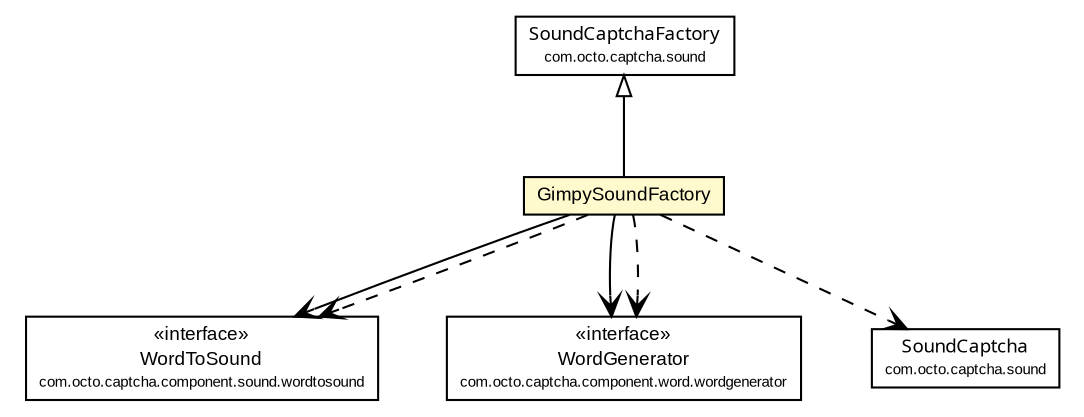#!/usr/local/bin/dot
#
# Class diagram 
# Generated by UmlGraph version 4.6 (http://www.spinellis.gr/sw/umlgraph)
#

digraph G {
	edge [fontname="arial",fontsize=10,labelfontname="arial",labelfontsize=10];
	node [fontname="arial",fontsize=10,shape=plaintext];
	// com.octo.captcha.component.sound.wordtosound.WordToSound
	c20198 [label=<<table border="0" cellborder="1" cellspacing="0" cellpadding="2" port="p" href="../../component/sound/wordtosound/WordToSound.html">
		<tr><td><table border="0" cellspacing="0" cellpadding="1">
			<tr><td> &laquo;interface&raquo; </td></tr>
			<tr><td> WordToSound </td></tr>
			<tr><td><font point-size="7.0"> com.octo.captcha.component.sound.wordtosound </font></td></tr>
		</table></td></tr>
		</table>>, fontname="arial", fontcolor="black", fontsize=9.0];
	// com.octo.captcha.component.word.wordgenerator.WordGenerator
	c20206 [label=<<table border="0" cellborder="1" cellspacing="0" cellpadding="2" port="p" href="../../component/word/wordgenerator/WordGenerator.html">
		<tr><td><table border="0" cellspacing="0" cellpadding="1">
			<tr><td> &laquo;interface&raquo; </td></tr>
			<tr><td> WordGenerator </td></tr>
			<tr><td><font point-size="7.0"> com.octo.captcha.component.word.wordgenerator </font></td></tr>
		</table></td></tr>
		</table>>, fontname="arial", fontcolor="black", fontsize=9.0];
	// com.octo.captcha.sound.gimpy.GimpySoundFactory
	c20268 [label=<<table border="0" cellborder="1" cellspacing="0" cellpadding="2" port="p" bgcolor="lemonChiffon" href="./GimpySoundFactory.html">
		<tr><td><table border="0" cellspacing="0" cellpadding="1">
			<tr><td> GimpySoundFactory </td></tr>
		</table></td></tr>
		</table>>, fontname="arial", fontcolor="black", fontsize=9.0];
	// com.octo.captcha.sound.SoundCaptchaFactory
	c20270 [label=<<table border="0" cellborder="1" cellspacing="0" cellpadding="2" port="p" href="../SoundCaptchaFactory.html">
		<tr><td><table border="0" cellspacing="0" cellpadding="1">
			<tr><td><font face="ariali"> SoundCaptchaFactory </font></td></tr>
			<tr><td><font point-size="7.0"> com.octo.captcha.sound </font></td></tr>
		</table></td></tr>
		</table>>, fontname="arial", fontcolor="black", fontsize=9.0];
	// com.octo.captcha.sound.SoundCaptcha
	c20271 [label=<<table border="0" cellborder="1" cellspacing="0" cellpadding="2" port="p" href="../SoundCaptcha.html">
		<tr><td><table border="0" cellspacing="0" cellpadding="1">
			<tr><td><font face="ariali"> SoundCaptcha </font></td></tr>
			<tr><td><font point-size="7.0"> com.octo.captcha.sound </font></td></tr>
		</table></td></tr>
		</table>>, fontname="arial", fontcolor="black", fontsize=9.0];
	//com.octo.captcha.sound.gimpy.GimpySoundFactory extends com.octo.captcha.sound.SoundCaptchaFactory
	c20270:p -> c20268:p [dir=back,arrowtail=empty];
	// com.octo.captcha.sound.gimpy.GimpySoundFactory NAVASSOC com.octo.captcha.component.word.wordgenerator.WordGenerator
	c20268:p -> c20206:p [taillabel="", label="", headlabel="", fontname="arial", fontcolor="black", fontsize=10.0, color="black", arrowhead=open];
	// com.octo.captcha.sound.gimpy.GimpySoundFactory NAVASSOC com.octo.captcha.component.sound.wordtosound.WordToSound
	c20268:p -> c20198:p [taillabel="", label="", headlabel="", fontname="arial", fontcolor="black", fontsize=10.0, color="black", arrowhead=open];
	// com.octo.captcha.sound.gimpy.GimpySoundFactory DEPEND com.octo.captcha.component.word.wordgenerator.WordGenerator
	c20268:p -> c20206:p [taillabel="", label="", headlabel="", fontname="arial", fontcolor="black", fontsize=10.0, color="black", arrowhead=open, style=dashed];
	// com.octo.captcha.sound.gimpy.GimpySoundFactory DEPEND com.octo.captcha.component.sound.wordtosound.WordToSound
	c20268:p -> c20198:p [taillabel="", label="", headlabel="", fontname="arial", fontcolor="black", fontsize=10.0, color="black", arrowhead=open, style=dashed];
	// com.octo.captcha.sound.gimpy.GimpySoundFactory DEPEND com.octo.captcha.sound.SoundCaptcha
	c20268:p -> c20271:p [taillabel="", label="", headlabel="", fontname="arial", fontcolor="black", fontsize=10.0, color="black", arrowhead=open, style=dashed];
}

